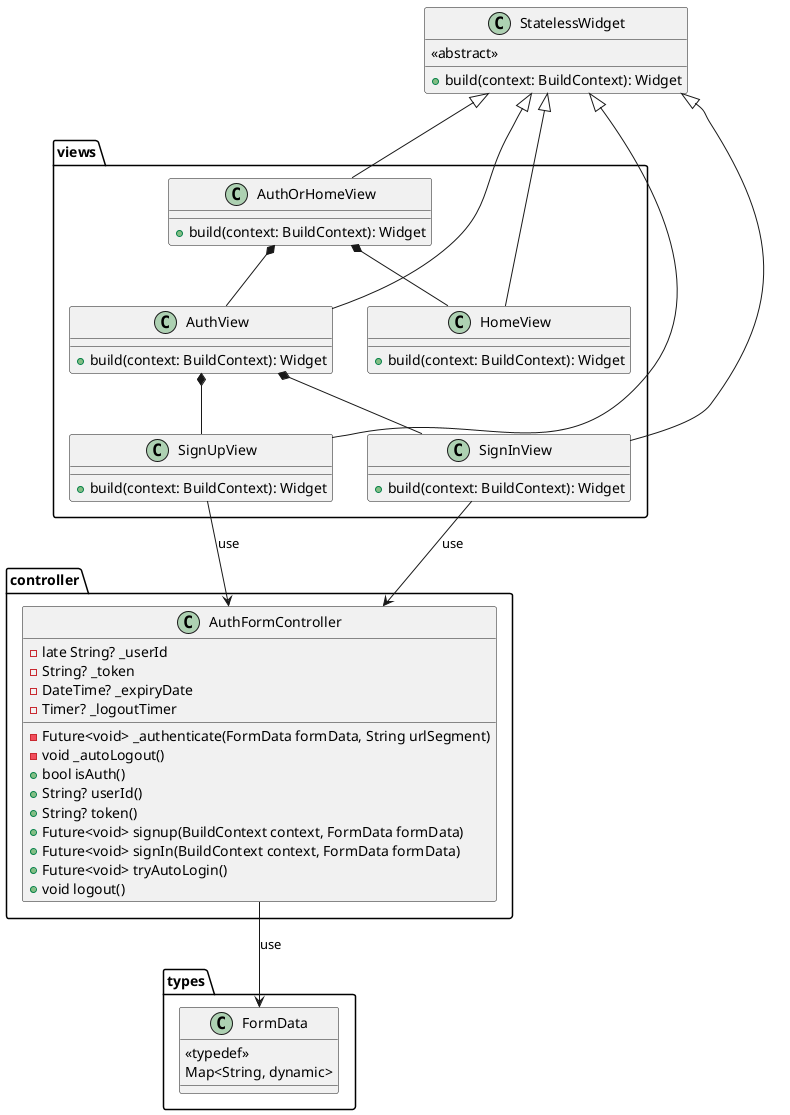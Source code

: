 @startuml pe_na_pedra_class_diagram_5
class StatelessWidget {
  <<abstract>>
  + build(context: BuildContext): Widget
}

package views {
  class AuthOrHomeView {
      + build(context: BuildContext): Widget
  }
  class AuthView {
      + build(context: BuildContext): Widget
  }
  class HomeView {
      + build(context: BuildContext): Widget
  }
  class SignUpView {
      + build(context: BuildContext): Widget
  }
  class SignInView {
      + build(context: BuildContext): Widget
  }
}

StatelessWidget <|-- AuthOrHomeView
StatelessWidget <|-- AuthView
StatelessWidget <|-- HomeView
StatelessWidget <|-- SignUpView
StatelessWidget <|-- SignInView
AuthOrHomeView *-- AuthView
AuthOrHomeView *-- HomeView
AuthView *-- SignUpView
AuthView *-- SignInView

package controller {
  class AuthFormController {
    - late String? _userId
    - String? _token
    - DateTime? _expiryDate
    - Timer? _logoutTimer

    - Future<void> _authenticate(FormData formData, String urlSegment)
    - void _autoLogout()
    + bool isAuth()
    + String? userId()
    + String? token()
    + Future<void> signup(BuildContext context, FormData formData)
    + Future<void> signIn(BuildContext context, FormData formData)
    + Future<void> tryAutoLogin()
    + void logout()
  }
}

package types {
  class FormData {
    <<typedef>>
    Map<String, dynamic>
  }
}

AuthFormController --> FormData : use

SignUpView --> AuthFormController : use
SignInView --> AuthFormController : use
@enduml
